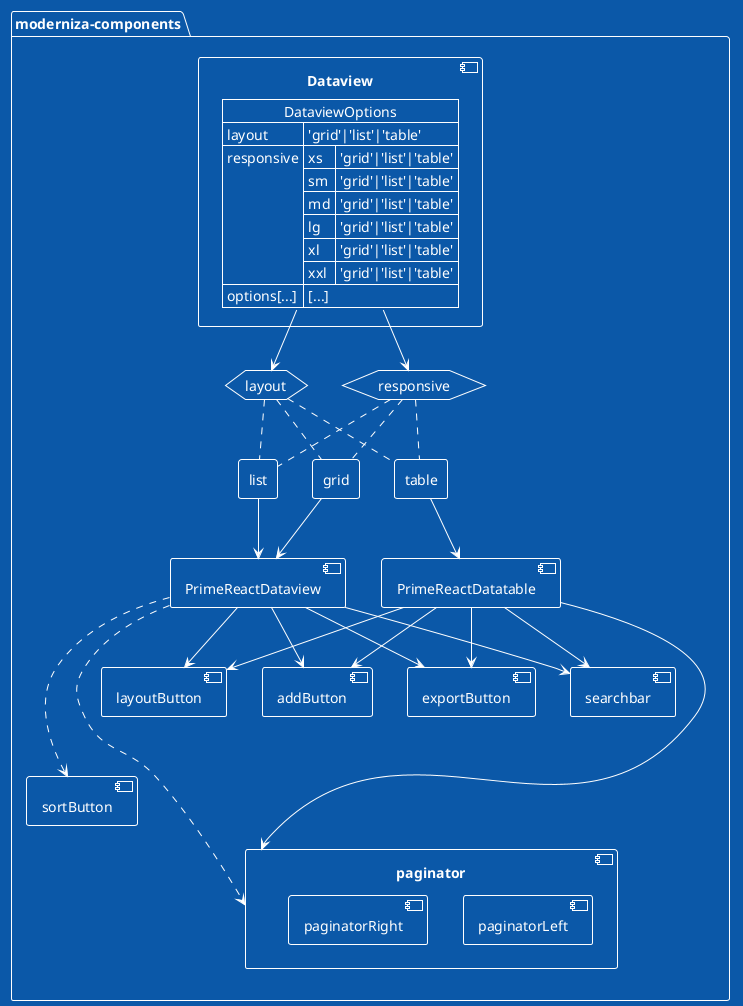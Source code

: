 @startuml dataviewDiagram
' Muda o tema
!theme amiga
' Permite mixar tipos diferentes
allowmixing

package moderniza-components{
    
    component Dataview{
        json DataviewOptions {
            "layout":"'grid'|'list'|'table'",
            "responsive":{
                "xs":"'grid'|'list'|'table'",
                "sm":"'grid'|'list'|'table'",
                "md":"'grid'|'list'|'table'",
                "lg":"'grid'|'list'|'table'",
                "xl":"'grid'|'list'|'table'",
                "xxl":"'grid'|'list'|'table'"
            },
            "options[...]":"[...]"
        }
    }

    component PrimeReactDatatable
    component PrimeReactDataview

    hexagon layout
    hexagon responsive

    rectangle grid
    rectangle table
    rectangle list

    component addButton
    component sortButton
    component exportButton
    component searchbar
    component layoutButton
    component paginator{
        component paginatorLeft
        component paginatorRight
    }

    DataviewOptions -down-> responsive
    DataviewOptions -down-> layout

    layout .. grid
    layout .. table
    layout .. list

    responsive .. grid
    responsive .. table
    responsive .. list

    list --> PrimeReactDataview
    grid --> PrimeReactDataview
    table --> PrimeReactDatatable

    PrimeReactDatatable --> searchbar
    PrimeReactDatatable --> addButton
    PrimeReactDatatable --> layoutButton
    PrimeReactDatatable --> exportButton
    PrimeReactDatatable --> paginator

    PrimeReactDataview --> searchbar
    PrimeReactDataview .--> sortButton
    PrimeReactDataview --> addButton
    PrimeReactDataview --> layoutButton
    PrimeReactDataview --> exportButton
    PrimeReactDataview ..--> paginator

}

@enduml